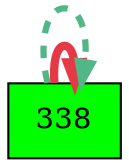 digraph G{
rankdir=LR;
338 [style=filled, shape=box, fillcolor="#00fe00", label="338"];
338 -> 338 [color="#e63946",penwidth=4.00];
338 -> 338 [color="#52b788",style=dashed,penwidth=3.00];
}